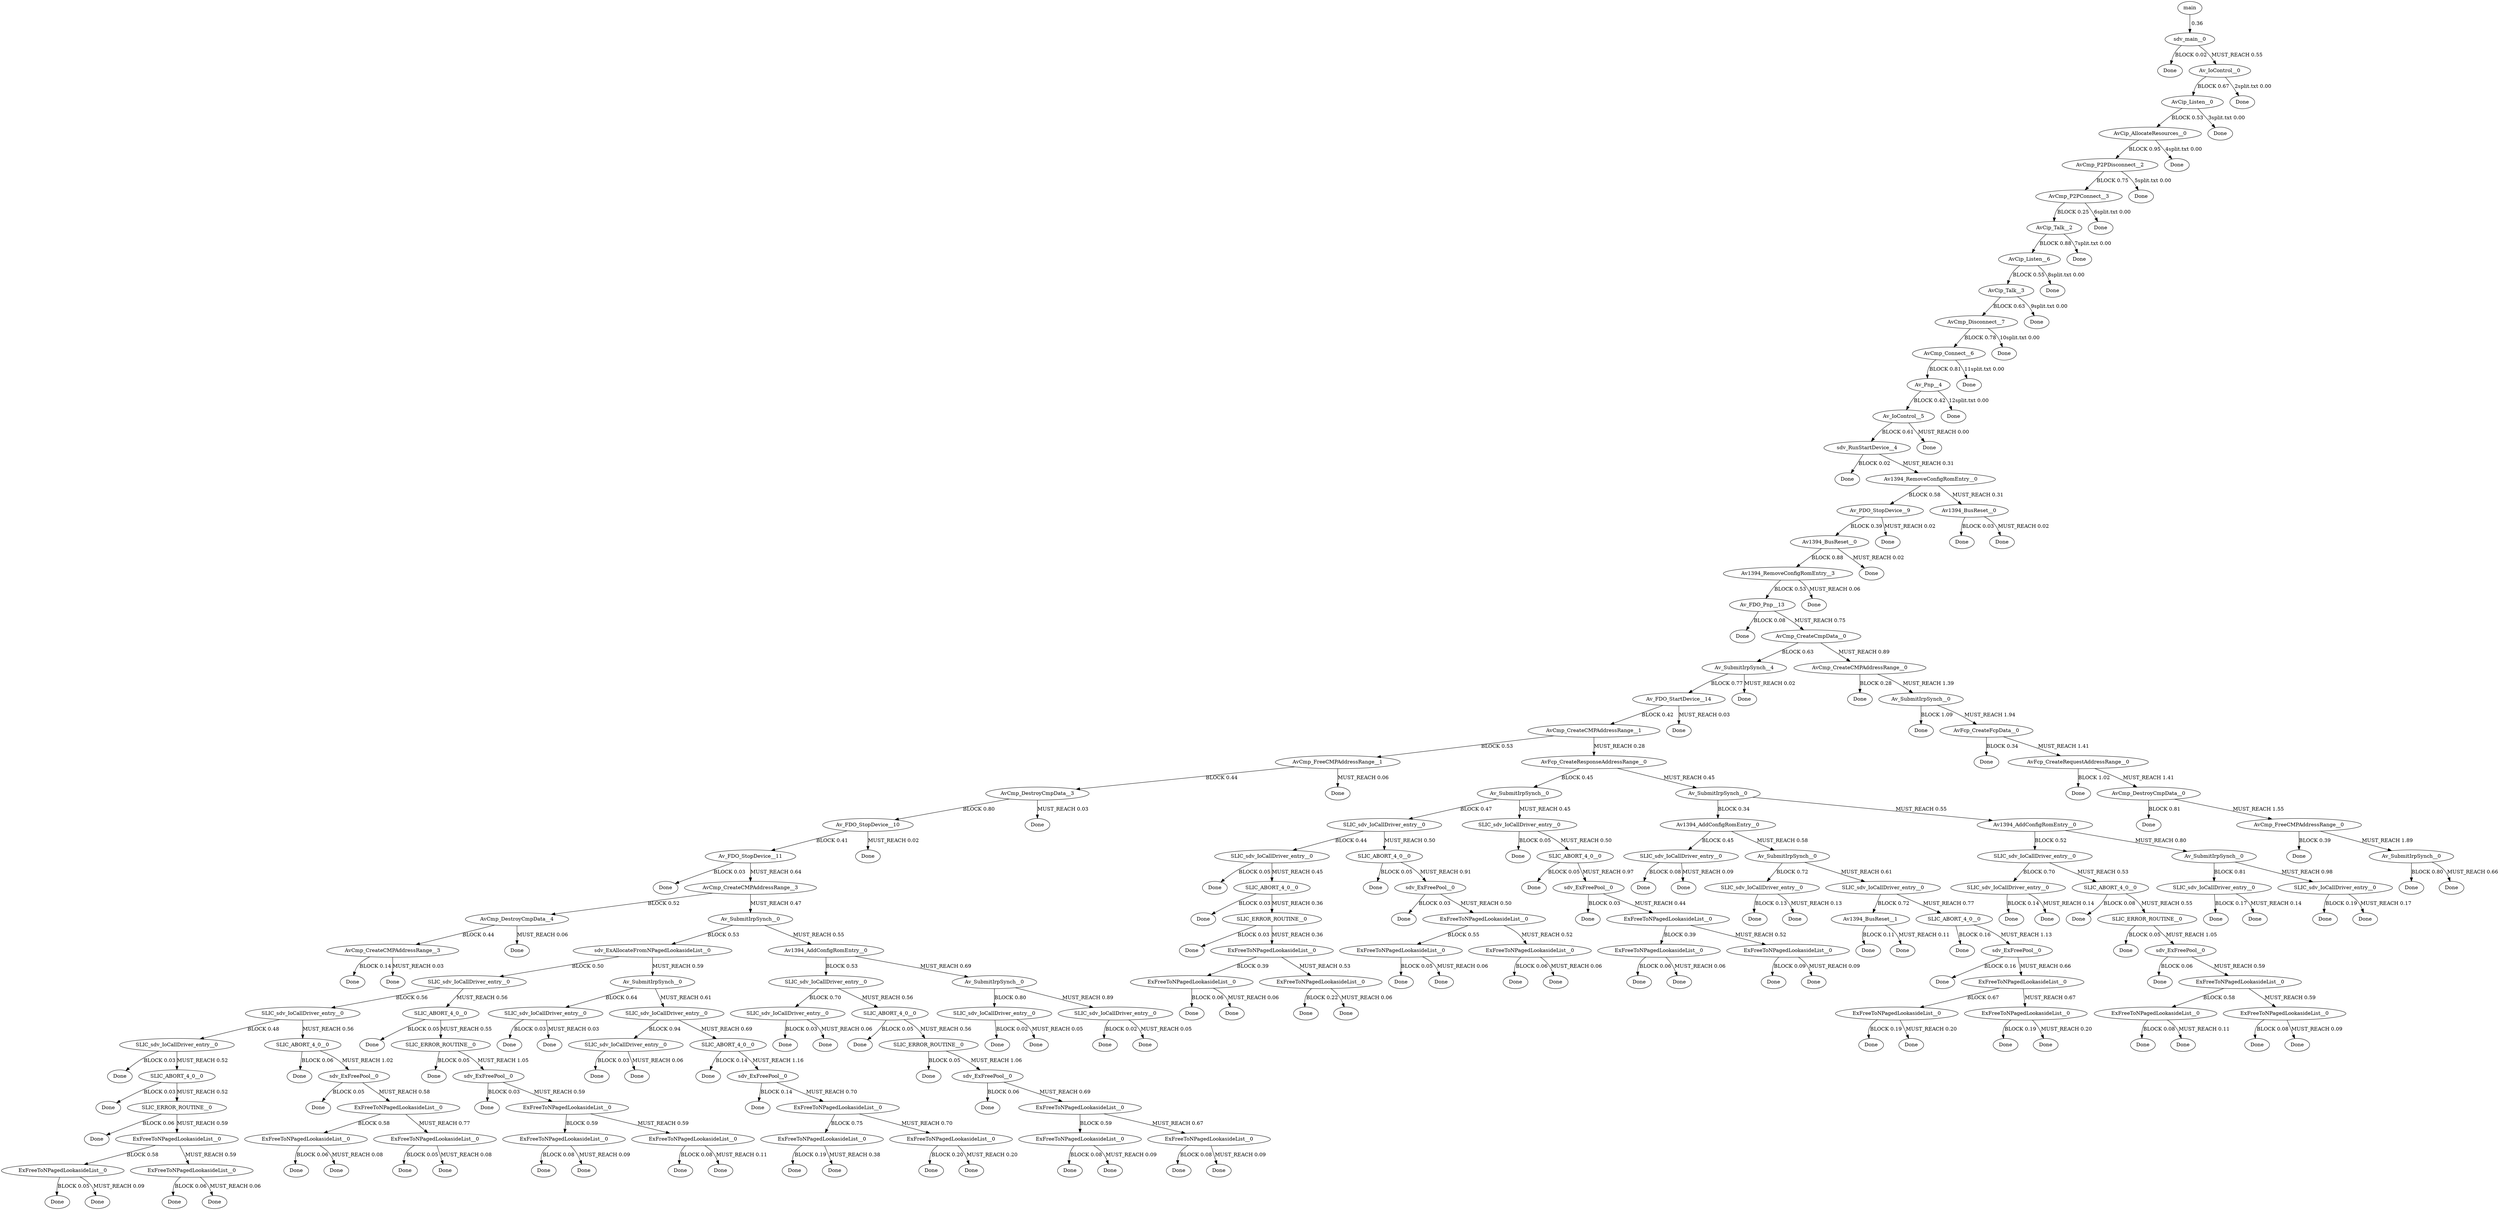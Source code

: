 digraph TG {
0 [label="main"]
1 [label="sdv_main__0"]
2 [label="Done"]
3 [label="Av_IoControl__0"]
4 [label="AvCip_Listen__0"]
5 [label="AvCip_AllocateResources__0"]
6 [label="AvCmp_P2PDisconnect__2"]
7 [label="AvCmp_P2PConnect__3"]
8 [label="AvCip_Talk__2"]
9 [label="AvCip_Listen__6"]
10 [label="AvCip_Talk__3"]
11 [label="AvCmp_Disconnect__7"]
12 [label="AvCmp_Connect__6"]
13 [label="Av_Pnp__4"]
14 [label="Av_IoControl__5"]
15 [label="sdv_RunStartDevice__4"]
16 [label="Done"]
17 [label="Av1394_RemoveConfigRomEntry__0"]
18 [label="Av_PDO_StopDevice__9"]
19 [label="Av1394_BusReset__0"]
20 [label="Av1394_RemoveConfigRomEntry__3"]
21 [label="Av_FDO_Pnp__13"]
22 [label="Done"]
23 [label="AvCmp_CreateCmpData__0"]
24 [label="Av_SubmitIrpSynch__4"]
25 [label="Av_FDO_StartDevice__14"]
26 [label="AvCmp_CreateCMPAddressRange__1"]
27 [label="AvCmp_FreeCMPAddressRange__1"]
28 [label="AvCmp_DestroyCmpData__3"]
29 [label="Av_FDO_StopDevice__10"]
30 [label="Av_FDO_StopDevice__11"]
31 [label="Done"]
32 [label="AvCmp_CreateCMPAddressRange__3"]
33 [label="AvCmp_DestroyCmpData__4"]
34 [label="AvCmp_CreateCMPAddressRange__3"]
35 [label="Done"]
36 [label="Done"]
37 [label="Done"]
38 [label="Av_SubmitIrpSynch__0"]
39 [label="sdv_ExAllocateFromNPagedLookasideList__0"]
40 [label="SLIC_sdv_IoCallDriver_entry__0"]
41 [label="SLIC_sdv_IoCallDriver_entry__0"]
42 [label="SLIC_sdv_IoCallDriver_entry__0"]
43 [label="Done"]
44 [label="SLIC_ABORT_4_0__0"]
45 [label="Done"]
46 [label="SLIC_ERROR_ROUTINE__0"]
47 [label="Done"]
48 [label="ExFreeToNPagedLookasideList__0"]
49 [label="ExFreeToNPagedLookasideList__0"]
50 [label="Done"]
51 [label="Done"]
52 [label="ExFreeToNPagedLookasideList__0"]
53 [label="Done"]
54 [label="Done"]
55 [label="SLIC_ABORT_4_0__0"]
56 [label="Done"]
57 [label="sdv_ExFreePool__0"]
58 [label="Done"]
59 [label="ExFreeToNPagedLookasideList__0"]
60 [label="ExFreeToNPagedLookasideList__0"]
61 [label="Done"]
62 [label="Done"]
63 [label="ExFreeToNPagedLookasideList__0"]
64 [label="Done"]
65 [label="Done"]
66 [label="SLIC_ABORT_4_0__0"]
67 [label="Done"]
68 [label="SLIC_ERROR_ROUTINE__0"]
69 [label="Done"]
70 [label="sdv_ExFreePool__0"]
71 [label="Done"]
72 [label="ExFreeToNPagedLookasideList__0"]
73 [label="ExFreeToNPagedLookasideList__0"]
74 [label="Done"]
75 [label="Done"]
76 [label="ExFreeToNPagedLookasideList__0"]
77 [label="Done"]
78 [label="Done"]
79 [label="Av_SubmitIrpSynch__0"]
80 [label="SLIC_sdv_IoCallDriver_entry__0"]
81 [label="Done"]
82 [label="Done"]
83 [label="SLIC_sdv_IoCallDriver_entry__0"]
84 [label="SLIC_sdv_IoCallDriver_entry__0"]
85 [label="Done"]
86 [label="Done"]
87 [label="SLIC_ABORT_4_0__0"]
88 [label="Done"]
89 [label="sdv_ExFreePool__0"]
90 [label="Done"]
91 [label="ExFreeToNPagedLookasideList__0"]
92 [label="ExFreeToNPagedLookasideList__0"]
93 [label="Done"]
94 [label="Done"]
95 [label="ExFreeToNPagedLookasideList__0"]
96 [label="Done"]
97 [label="Done"]
98 [label="Av1394_AddConfigRomEntry__0"]
99 [label="SLIC_sdv_IoCallDriver_entry__0"]
100 [label="SLIC_sdv_IoCallDriver_entry__0"]
101 [label="Done"]
102 [label="Done"]
103 [label="SLIC_ABORT_4_0__0"]
104 [label="Done"]
105 [label="SLIC_ERROR_ROUTINE__0"]
106 [label="Done"]
107 [label="sdv_ExFreePool__0"]
108 [label="Done"]
109 [label="ExFreeToNPagedLookasideList__0"]
110 [label="ExFreeToNPagedLookasideList__0"]
111 [label="Done"]
112 [label="Done"]
113 [label="ExFreeToNPagedLookasideList__0"]
114 [label="Done"]
115 [label="Done"]
116 [label="Av_SubmitIrpSynch__0"]
117 [label="SLIC_sdv_IoCallDriver_entry__0"]
118 [label="Done"]
119 [label="Done"]
120 [label="SLIC_sdv_IoCallDriver_entry__0"]
121 [label="Done"]
122 [label="Done"]
123 [label="Done"]
124 [label="Done"]
125 [label="Done"]
126 [label="AvFcp_CreateResponseAddressRange__0"]
127 [label="Av_SubmitIrpSynch__0"]
128 [label="SLIC_sdv_IoCallDriver_entry__0"]
129 [label="SLIC_sdv_IoCallDriver_entry__0"]
130 [label="Done"]
131 [label="SLIC_ABORT_4_0__0"]
132 [label="Done"]
133 [label="SLIC_ERROR_ROUTINE__0"]
134 [label="Done"]
135 [label="ExFreeToNPagedLookasideList__0"]
136 [label="ExFreeToNPagedLookasideList__0"]
137 [label="Done"]
138 [label="Done"]
139 [label="ExFreeToNPagedLookasideList__0"]
140 [label="Done"]
141 [label="Done"]
142 [label="SLIC_ABORT_4_0__0"]
143 [label="Done"]
144 [label="sdv_ExFreePool__0"]
145 [label="Done"]
146 [label="ExFreeToNPagedLookasideList__0"]
147 [label="ExFreeToNPagedLookasideList__0"]
148 [label="Done"]
149 [label="Done"]
150 [label="ExFreeToNPagedLookasideList__0"]
151 [label="Done"]
152 [label="Done"]
153 [label="SLIC_sdv_IoCallDriver_entry__0"]
154 [label="Done"]
155 [label="SLIC_ABORT_4_0__0"]
156 [label="Done"]
157 [label="sdv_ExFreePool__0"]
158 [label="Done"]
159 [label="ExFreeToNPagedLookasideList__0"]
160 [label="ExFreeToNPagedLookasideList__0"]
161 [label="Done"]
162 [label="Done"]
163 [label="ExFreeToNPagedLookasideList__0"]
164 [label="Done"]
165 [label="Done"]
166 [label="Av_SubmitIrpSynch__0"]
167 [label="Av1394_AddConfigRomEntry__0"]
168 [label="SLIC_sdv_IoCallDriver_entry__0"]
169 [label="Done"]
170 [label="Done"]
171 [label="Av_SubmitIrpSynch__0"]
172 [label="SLIC_sdv_IoCallDriver_entry__0"]
173 [label="Done"]
174 [label="Done"]
175 [label="SLIC_sdv_IoCallDriver_entry__0"]
176 [label="Av1394_BusReset__1"]
177 [label="Done"]
178 [label="Done"]
179 [label="SLIC_ABORT_4_0__0"]
180 [label="Done"]
181 [label="sdv_ExFreePool__0"]
182 [label="Done"]
183 [label="ExFreeToNPagedLookasideList__0"]
184 [label="ExFreeToNPagedLookasideList__0"]
185 [label="Done"]
186 [label="Done"]
187 [label="ExFreeToNPagedLookasideList__0"]
188 [label="Done"]
189 [label="Done"]
190 [label="Av1394_AddConfigRomEntry__0"]
191 [label="SLIC_sdv_IoCallDriver_entry__0"]
192 [label="SLIC_sdv_IoCallDriver_entry__0"]
193 [label="Done"]
194 [label="Done"]
195 [label="SLIC_ABORT_4_0__0"]
196 [label="Done"]
197 [label="SLIC_ERROR_ROUTINE__0"]
198 [label="Done"]
199 [label="sdv_ExFreePool__0"]
200 [label="Done"]
201 [label="ExFreeToNPagedLookasideList__0"]
202 [label="ExFreeToNPagedLookasideList__0"]
203 [label="Done"]
204 [label="Done"]
205 [label="ExFreeToNPagedLookasideList__0"]
206 [label="Done"]
207 [label="Done"]
208 [label="Av_SubmitIrpSynch__0"]
209 [label="SLIC_sdv_IoCallDriver_entry__0"]
210 [label="Done"]
211 [label="Done"]
212 [label="SLIC_sdv_IoCallDriver_entry__0"]
213 [label="Done"]
214 [label="Done"]
215 [label="Done"]
216 [label="Done"]
217 [label="AvCmp_CreateCMPAddressRange__0"]
218 [label="Done"]
219 [label="Av_SubmitIrpSynch__0"]
220 [label="Done"]
221 [label="AvFcp_CreateFcpData__0"]
222 [label="Done"]
223 [label="AvFcp_CreateRequestAddressRange__0"]
224 [label="Done"]
225 [label="AvCmp_DestroyCmpData__0"]
226 [label="Done"]
227 [label="AvCmp_FreeCMPAddressRange__0"]
228 [label="Done"]
229 [label="Av_SubmitIrpSynch__0"]
230 [label="Done"]
231 [label="Done"]
232 [label="Done"]
233 [label="Done"]
234 [label="Done"]
235 [label="Av1394_BusReset__0"]
236 [label="Done"]
237 [label="Done"]
238 [label="Done"]
239 [label="Done"]
240 [label="Done"]
241 [label="Done"]
242 [label="Done"]
243 [label="Done"]
244 [label="Done"]
245 [label="Done"]
246 [label="Done"]
247 [label="Done"]
248 [label="Done"]
249 [label="Done"]
0 -> 1 [label=" 0.36"]
1 -> 2 [label="BLOCK 0.02"]
1 -> 3 [label="MUST_REACH 0.55"]
3 -> 4 [label="BLOCK 0.67"]
3 -> 249 [label="2split.txt 0.00"]
4 -> 5 [label="BLOCK 0.53"]
4 -> 248 [label="3split.txt 0.00"]
5 -> 6 [label="BLOCK 0.95"]
5 -> 247 [label="4split.txt 0.00"]
6 -> 7 [label="BLOCK 0.75"]
6 -> 246 [label="5split.txt 0.00"]
7 -> 8 [label="BLOCK 0.25"]
7 -> 245 [label="6split.txt 0.00"]
8 -> 9 [label="BLOCK 0.88"]
8 -> 244 [label="7split.txt 0.00"]
9 -> 10 [label="BLOCK 0.55"]
9 -> 243 [label="8split.txt 0.00"]
10 -> 11 [label="BLOCK 0.63"]
10 -> 242 [label="9split.txt 0.00"]
11 -> 12 [label="BLOCK 0.78"]
11 -> 241 [label="10split.txt 0.00"]
12 -> 13 [label="BLOCK 0.81"]
12 -> 240 [label="11split.txt 0.00"]
13 -> 14 [label="BLOCK 0.42"]
13 -> 239 [label="12split.txt 0.00"]
14 -> 15 [label="BLOCK 0.61"]
14 -> 238 [label="MUST_REACH 0.00"]
15 -> 16 [label="BLOCK 0.02"]
15 -> 17 [label="MUST_REACH 0.31"]
17 -> 18 [label="BLOCK 0.58"]
17 -> 235 [label="MUST_REACH 0.31"]
18 -> 19 [label="BLOCK 0.39"]
18 -> 234 [label="MUST_REACH 0.02"]
19 -> 20 [label="BLOCK 0.88"]
19 -> 233 [label="MUST_REACH 0.02"]
20 -> 21 [label="BLOCK 0.53"]
20 -> 232 [label="MUST_REACH 0.06"]
21 -> 22 [label="BLOCK 0.08"]
21 -> 23 [label="MUST_REACH 0.75"]
23 -> 24 [label="BLOCK 0.63"]
23 -> 217 [label="MUST_REACH 0.89"]
24 -> 25 [label="BLOCK 0.77"]
24 -> 216 [label="MUST_REACH 0.02"]
25 -> 26 [label="BLOCK 0.42"]
25 -> 215 [label="MUST_REACH 0.03"]
26 -> 27 [label="BLOCK 0.53"]
26 -> 126 [label="MUST_REACH 0.28"]
27 -> 28 [label="BLOCK 0.44"]
27 -> 125 [label="MUST_REACH 0.06"]
28 -> 29 [label="BLOCK 0.80"]
28 -> 124 [label="MUST_REACH 0.03"]
29 -> 30 [label="BLOCK 0.41"]
29 -> 123 [label="MUST_REACH 0.02"]
30 -> 31 [label="BLOCK 0.03"]
30 -> 32 [label="MUST_REACH 0.64"]
32 -> 33 [label="BLOCK 0.52"]
32 -> 38 [label="MUST_REACH 0.47"]
33 -> 34 [label="BLOCK 0.44"]
33 -> 37 [label="MUST_REACH 0.06"]
34 -> 35 [label="BLOCK 0.14"]
34 -> 36 [label="MUST_REACH 0.03"]
38 -> 39 [label="BLOCK 0.53"]
38 -> 98 [label="MUST_REACH 0.55"]
39 -> 40 [label="BLOCK 0.50"]
39 -> 79 [label="MUST_REACH 0.59"]
40 -> 41 [label="BLOCK 0.56"]
40 -> 66 [label="MUST_REACH 0.56"]
41 -> 42 [label="BLOCK 0.48"]
41 -> 55 [label="MUST_REACH 0.56"]
42 -> 43 [label="BLOCK 0.03"]
42 -> 44 [label="MUST_REACH 0.52"]
44 -> 45 [label="BLOCK 0.03"]
44 -> 46 [label="MUST_REACH 0.52"]
46 -> 47 [label="BLOCK 0.06"]
46 -> 48 [label="MUST_REACH 0.59"]
48 -> 49 [label="BLOCK 0.58"]
48 -> 52 [label="MUST_REACH 0.59"]
49 -> 50 [label="BLOCK 0.05"]
49 -> 51 [label="MUST_REACH 0.09"]
52 -> 53 [label="BLOCK 0.06"]
52 -> 54 [label="MUST_REACH 0.06"]
55 -> 56 [label="BLOCK 0.06"]
55 -> 57 [label="MUST_REACH 1.02"]
57 -> 58 [label="BLOCK 0.05"]
57 -> 59 [label="MUST_REACH 0.58"]
59 -> 60 [label="BLOCK 0.58"]
59 -> 63 [label="MUST_REACH 0.77"]
60 -> 61 [label="BLOCK 0.06"]
60 -> 62 [label="MUST_REACH 0.08"]
63 -> 64 [label="BLOCK 0.05"]
63 -> 65 [label="MUST_REACH 0.08"]
66 -> 67 [label="BLOCK 0.05"]
66 -> 68 [label="MUST_REACH 0.55"]
68 -> 69 [label="BLOCK 0.05"]
68 -> 70 [label="MUST_REACH 1.05"]
70 -> 71 [label="BLOCK 0.03"]
70 -> 72 [label="MUST_REACH 0.59"]
72 -> 73 [label="BLOCK 0.59"]
72 -> 76 [label="MUST_REACH 0.59"]
73 -> 74 [label="BLOCK 0.08"]
73 -> 75 [label="MUST_REACH 0.09"]
76 -> 77 [label="BLOCK 0.08"]
76 -> 78 [label="MUST_REACH 0.11"]
79 -> 80 [label="BLOCK 0.64"]
79 -> 83 [label="MUST_REACH 0.61"]
80 -> 81 [label="BLOCK 0.03"]
80 -> 82 [label="MUST_REACH 0.03"]
83 -> 84 [label="BLOCK 0.94"]
83 -> 87 [label="MUST_REACH 0.69"]
84 -> 85 [label="BLOCK 0.03"]
84 -> 86 [label="MUST_REACH 0.06"]
87 -> 88 [label="BLOCK 0.14"]
87 -> 89 [label="MUST_REACH 1.16"]
89 -> 90 [label="BLOCK 0.14"]
89 -> 91 [label="MUST_REACH 0.70"]
91 -> 92 [label="BLOCK 0.75"]
91 -> 95 [label="MUST_REACH 0.70"]
92 -> 93 [label="BLOCK 0.19"]
92 -> 94 [label="MUST_REACH 0.38"]
95 -> 96 [label="BLOCK 0.20"]
95 -> 97 [label="MUST_REACH 0.20"]
98 -> 99 [label="BLOCK 0.53"]
98 -> 116 [label="MUST_REACH 0.69"]
99 -> 100 [label="BLOCK 0.70"]
99 -> 103 [label="MUST_REACH 0.56"]
100 -> 101 [label="BLOCK 0.03"]
100 -> 102 [label="MUST_REACH 0.06"]
103 -> 104 [label="BLOCK 0.05"]
103 -> 105 [label="MUST_REACH 0.56"]
105 -> 106 [label="BLOCK 0.05"]
105 -> 107 [label="MUST_REACH 1.06"]
107 -> 108 [label="BLOCK 0.06"]
107 -> 109 [label="MUST_REACH 0.69"]
109 -> 110 [label="BLOCK 0.59"]
109 -> 113 [label="MUST_REACH 0.67"]
110 -> 111 [label="BLOCK 0.08"]
110 -> 112 [label="MUST_REACH 0.09"]
113 -> 114 [label="BLOCK 0.08"]
113 -> 115 [label="MUST_REACH 0.09"]
116 -> 117 [label="BLOCK 0.80"]
116 -> 120 [label="MUST_REACH 0.89"]
117 -> 118 [label="BLOCK 0.02"]
117 -> 119 [label="MUST_REACH 0.05"]
120 -> 121 [label="BLOCK 0.02"]
120 -> 122 [label="MUST_REACH 0.05"]
126 -> 127 [label="BLOCK 0.45"]
126 -> 166 [label="MUST_REACH 0.45"]
127 -> 128 [label="BLOCK 0.47"]
127 -> 153 [label="MUST_REACH 0.45"]
128 -> 129 [label="BLOCK 0.44"]
128 -> 142 [label="MUST_REACH 0.50"]
129 -> 130 [label="BLOCK 0.05"]
129 -> 131 [label="MUST_REACH 0.45"]
131 -> 132 [label="BLOCK 0.03"]
131 -> 133 [label="MUST_REACH 0.36"]
133 -> 134 [label="BLOCK 0.03"]
133 -> 135 [label="MUST_REACH 0.36"]
135 -> 136 [label="BLOCK 0.39"]
135 -> 139 [label="MUST_REACH 0.53"]
136 -> 137 [label="BLOCK 0.06"]
136 -> 138 [label="MUST_REACH 0.06"]
139 -> 140 [label="BLOCK 0.22"]
139 -> 141 [label="MUST_REACH 0.06"]
142 -> 143 [label="BLOCK 0.05"]
142 -> 144 [label="MUST_REACH 0.91"]
144 -> 145 [label="BLOCK 0.03"]
144 -> 146 [label="MUST_REACH 0.50"]
146 -> 147 [label="BLOCK 0.55"]
146 -> 150 [label="MUST_REACH 0.52"]
147 -> 148 [label="BLOCK 0.05"]
147 -> 149 [label="MUST_REACH 0.06"]
150 -> 151 [label="BLOCK 0.06"]
150 -> 152 [label="MUST_REACH 0.06"]
153 -> 154 [label="BLOCK 0.05"]
153 -> 155 [label="MUST_REACH 0.50"]
155 -> 156 [label="BLOCK 0.05"]
155 -> 157 [label="MUST_REACH 0.97"]
157 -> 158 [label="BLOCK 0.03"]
157 -> 159 [label="MUST_REACH 0.44"]
159 -> 160 [label="BLOCK 0.39"]
159 -> 163 [label="MUST_REACH 0.52"]
160 -> 161 [label="BLOCK 0.06"]
160 -> 162 [label="MUST_REACH 0.06"]
163 -> 164 [label="BLOCK 0.09"]
163 -> 165 [label="MUST_REACH 0.09"]
166 -> 167 [label="BLOCK 0.34"]
166 -> 190 [label="MUST_REACH 0.55"]
167 -> 168 [label="BLOCK 0.45"]
167 -> 171 [label="MUST_REACH 0.58"]
168 -> 169 [label="BLOCK 0.08"]
168 -> 170 [label="MUST_REACH 0.09"]
171 -> 172 [label="BLOCK 0.72"]
171 -> 175 [label="MUST_REACH 0.61"]
172 -> 173 [label="BLOCK 0.13"]
172 -> 174 [label="MUST_REACH 0.13"]
175 -> 176 [label="BLOCK 0.72"]
175 -> 179 [label="MUST_REACH 0.77"]
176 -> 177 [label="BLOCK 0.11"]
176 -> 178 [label="MUST_REACH 0.11"]
179 -> 180 [label="BLOCK 0.16"]
179 -> 181 [label="MUST_REACH 1.13"]
181 -> 182 [label="BLOCK 0.16"]
181 -> 183 [label="MUST_REACH 0.66"]
183 -> 184 [label="BLOCK 0.67"]
183 -> 187 [label="MUST_REACH 0.67"]
184 -> 185 [label="BLOCK 0.19"]
184 -> 186 [label="MUST_REACH 0.20"]
187 -> 188 [label="BLOCK 0.19"]
187 -> 189 [label="MUST_REACH 0.20"]
190 -> 191 [label="BLOCK 0.52"]
190 -> 208 [label="MUST_REACH 0.80"]
191 -> 192 [label="BLOCK 0.70"]
191 -> 195 [label="MUST_REACH 0.53"]
192 -> 193 [label="BLOCK 0.14"]
192 -> 194 [label="MUST_REACH 0.14"]
195 -> 196 [label="BLOCK 0.08"]
195 -> 197 [label="MUST_REACH 0.55"]
197 -> 198 [label="BLOCK 0.05"]
197 -> 199 [label="MUST_REACH 1.05"]
199 -> 200 [label="BLOCK 0.06"]
199 -> 201 [label="MUST_REACH 0.59"]
201 -> 202 [label="BLOCK 0.58"]
201 -> 205 [label="MUST_REACH 0.59"]
202 -> 203 [label="BLOCK 0.08"]
202 -> 204 [label="MUST_REACH 0.11"]
205 -> 206 [label="BLOCK 0.08"]
205 -> 207 [label="MUST_REACH 0.09"]
208 -> 209 [label="BLOCK 0.81"]
208 -> 212 [label="MUST_REACH 0.98"]
209 -> 210 [label="BLOCK 0.17"]
209 -> 211 [label="MUST_REACH 0.14"]
212 -> 213 [label="BLOCK 0.19"]
212 -> 214 [label="MUST_REACH 0.17"]
217 -> 218 [label="BLOCK 0.28"]
217 -> 219 [label="MUST_REACH 1.39"]
219 -> 220 [label="BLOCK 1.09"]
219 -> 221 [label="MUST_REACH 1.94"]
221 -> 222 [label="BLOCK 0.34"]
221 -> 223 [label="MUST_REACH 1.41"]
223 -> 224 [label="BLOCK 1.02"]
223 -> 225 [label="MUST_REACH 1.41"]
225 -> 226 [label="BLOCK 0.81"]
225 -> 227 [label="MUST_REACH 1.55"]
227 -> 228 [label="BLOCK 0.39"]
227 -> 229 [label="MUST_REACH 1.89"]
229 -> 230 [label="BLOCK 0.80"]
229 -> 231 [label="MUST_REACH 0.66"]
235 -> 236 [label="BLOCK 0.03"]
235 -> 237 [label="MUST_REACH 0.02"]
}
